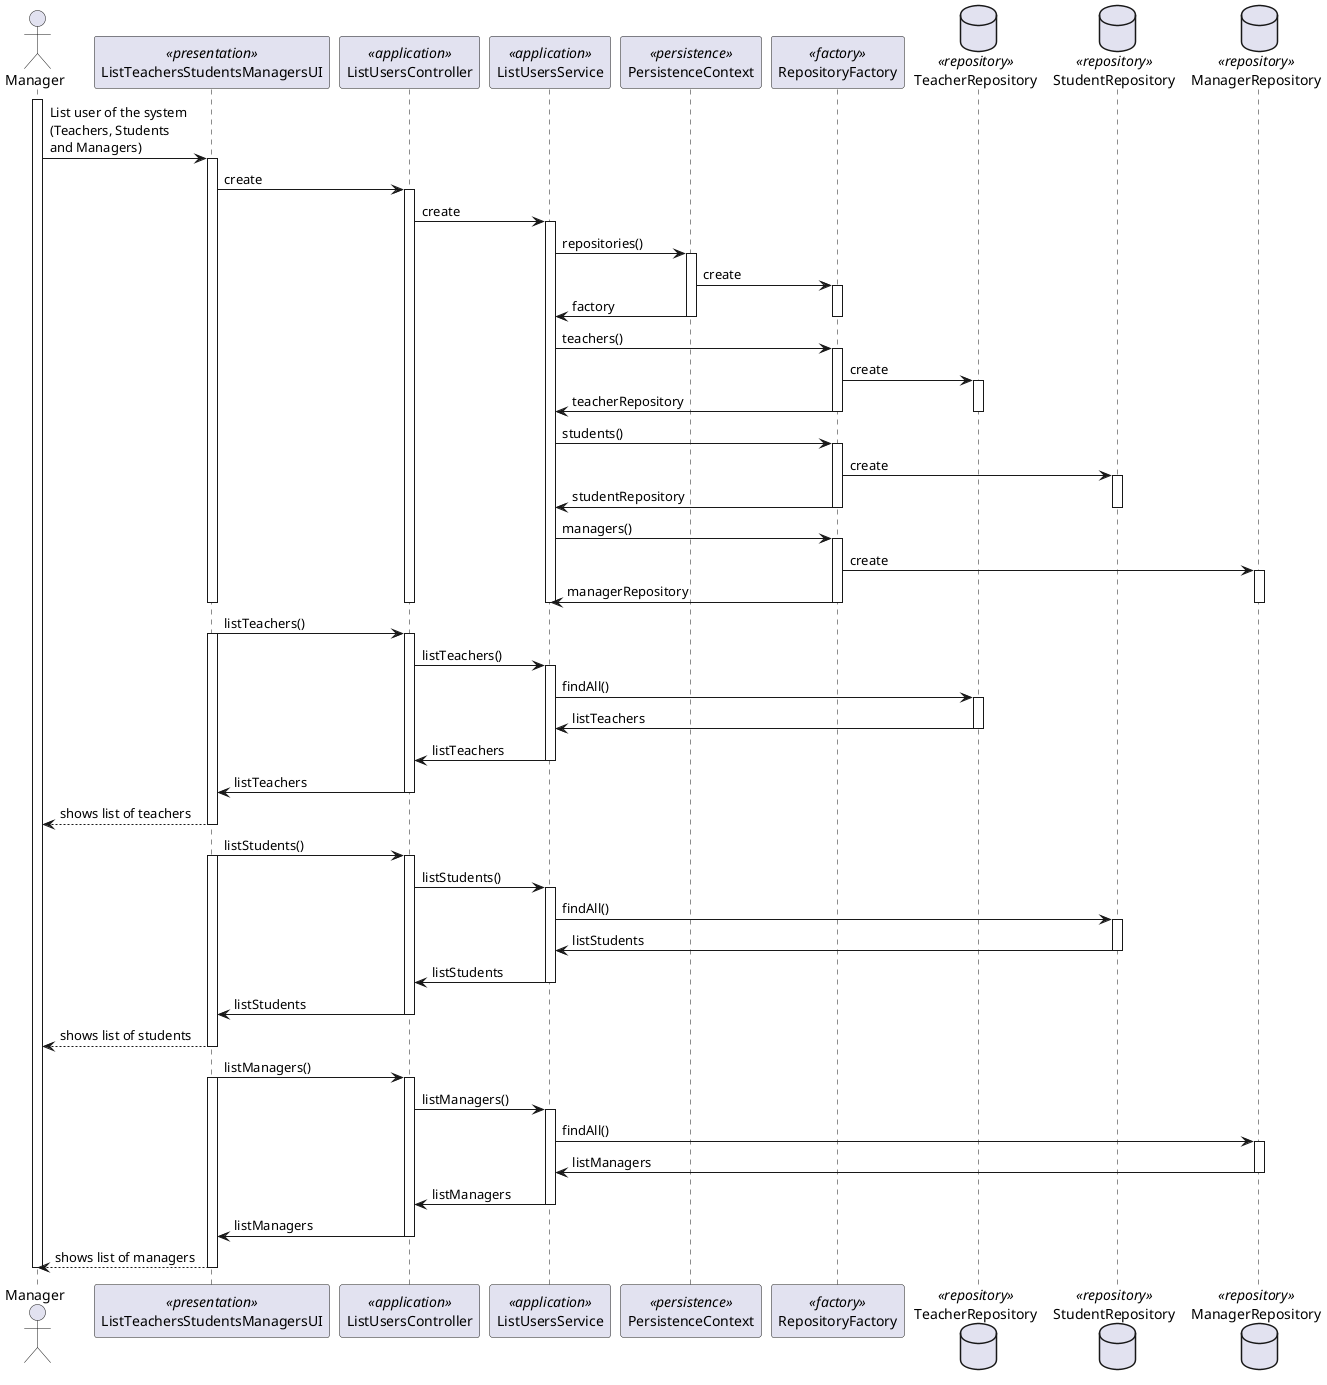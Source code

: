 @startuml
'http://plantuml.com/skinparam.html

actor Manager as Actor
participant ListTeachersStudentsManagersUI as UI <<presentation>>
participant ListUsersController as controller <<application>>
participant ListUsersService as lstservice <<application>>
participant PersistenceContext as persistence <<persistence>>
participant RepositoryFactory as factory <<factory>>
database TeacherRepository as repoTeacher <<repository>>
database StudentRepository as repoStudent <<repository>>
database ManagerRepository as repoManager <<repository>>


activate Actor
Actor -> UI: List user of the system\n(Teachers, Students \nand Managers)
activate UI
    UI -> controller : create
    activate controller
        controller -> lstservice : create
        activate lstservice


    lstservice -> persistence : repositories()
    activate persistence
        persistence -> factory : create
        activate factory
        persistence -> lstservice : factory
        deactivate factory
    deactivate persistence

        lstservice -> factory : teachers()
        activate factory
            factory -> repoTeacher :create
            activate repoTeacher
                factory -> lstservice : teacherRepository
            deactivate repoTeacher
        deactivate factory

        lstservice -> factory : students()
        activate factory
            factory -> repoStudent :create
            activate repoStudent
                factory -> lstservice : studentRepository
            deactivate repoStudent
        deactivate factory

         lstservice -> factory : managers()
         activate factory
             factory -> repoManager :create
             activate repoManager
                 factory -> lstservice : managerRepository
             deactivate repoManager
         deactivate factory
    deactivate lstservice



    deactivate controller
deactivate UI

    UI -> controller : listTeachers()
activate UI

    activate controller
        controller -> lstservice : listTeachers()
        activate lstservice
            lstservice -> repoTeacher :findAll()
            activate repoTeacher
                repoTeacher -> lstservice :listTeachers
            deactivate repoTeacher
            lstservice -> controller : listTeachers
        deactivate lstservice
        controller -> UI : listTeachers
    deactivate controller
        UI --> Actor : shows list of teachers
deactivate UI

     UI -> controller : listStudents()
activate UI
        activate controller
            controller -> lstservice : listStudents()
            activate lstservice
                lstservice -> repoStudent :findAll()
                activate repoStudent
                    repoStudent -> lstservice :listStudents
                deactivate repoStudent
                lstservice -> controller : listStudents
            deactivate lstservice
            controller -> UI : listStudents
        deactivate controller
            UI --> Actor : shows list of students
deactivate UI

    UI -> controller : listManagers()
    activate UI
            activate controller
                controller -> lstservice : listManagers()
                activate lstservice
                    lstservice -> repoManager :findAll()
                    activate repoManager
                        repoManager -> lstservice :listManagers
                    deactivate repoManager
                    lstservice -> controller : listManagers
                deactivate lstservice
                controller -> UI : listManagers
            deactivate controller
                UI --> Actor : shows list of managers
    deactivate UI



deactivate UI

deactivate Actor
@enduml